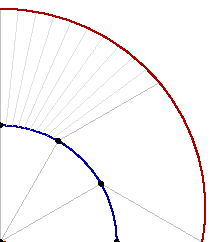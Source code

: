 \documentclass{standalone}
\usepackage{luamplib}
\begin{document}
\mplibtextextlabel{enable}
\begin{mplibcode}
beginfig(1);
path base;
base = for t=0 upto 11: 42 up rotated -30t .. endfor cycle;

path limacon; limacon = for t=0 upto length base - 1:
    42 dir angle point 2t of base
         shifted point t of base ..
endfor cycle;

draw base withcolor 2/3 blue;

for i=1 upto 9:
    draw point i/10 of base -- point i/10 of limacon 
        withpen pencircle scaled 1/4
        withcolor 7/8;
endfor
for i=1 step 1 until 12:
    draw center base -- point i of base -- point i of limacon 
        withpen pencircle scaled 1/4
        withcolor 3/4;
    draw point i of base withpen pencircle scaled 2;
    %draw point i of limacon withpen pencircle scaled 1;
endfor
draw limacon withcolor 2/3 red;

draw origin withpen pencircle scaled 2;

endfig;
\end{mplibcode}
\end{document}

